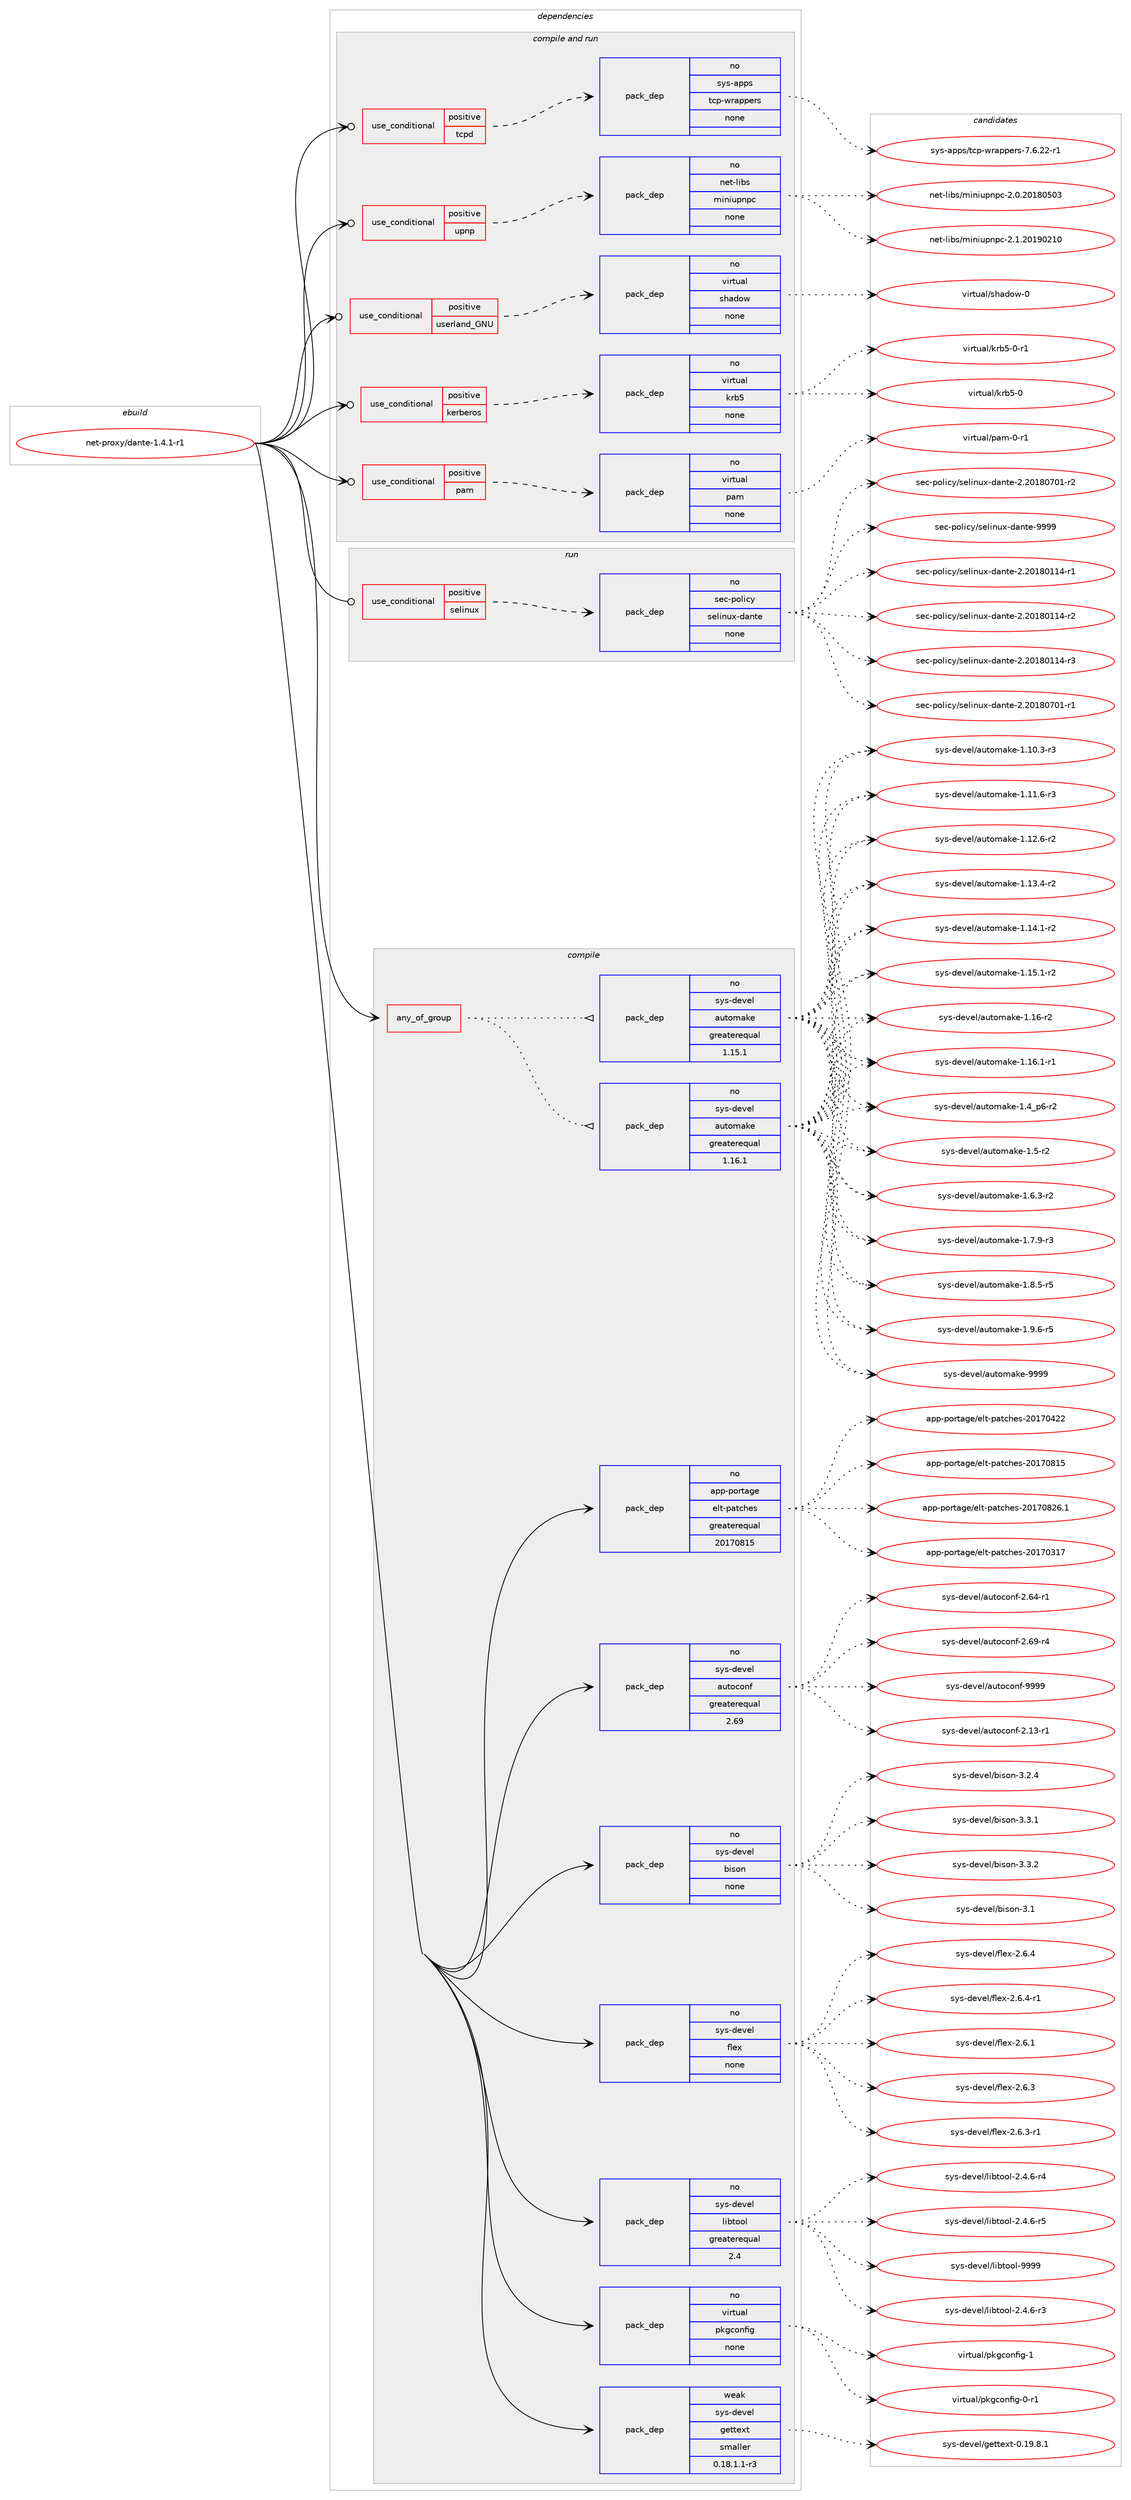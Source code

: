 digraph prolog {

# *************
# Graph options
# *************

newrank=true;
concentrate=true;
compound=true;
graph [rankdir=LR,fontname=Helvetica,fontsize=10,ranksep=1.5];#, ranksep=2.5, nodesep=0.2];
edge  [arrowhead=vee];
node  [fontname=Helvetica,fontsize=10];

# **********
# The ebuild
# **********

subgraph cluster_leftcol {
color=gray;
rank=same;
label=<<i>ebuild</i>>;
id [label="net-proxy/dante-1.4.1-r1", color=red, width=4, href="../net-proxy/dante-1.4.1-r1.svg"];
}

# ****************
# The dependencies
# ****************

subgraph cluster_midcol {
color=gray;
label=<<i>dependencies</i>>;
subgraph cluster_compile {
fillcolor="#eeeeee";
style=filled;
label=<<i>compile</i>>;
subgraph any26591 {
dependency1677401 [label=<<TABLE BORDER="0" CELLBORDER="1" CELLSPACING="0" CELLPADDING="4"><TR><TD CELLPADDING="10">any_of_group</TD></TR></TABLE>>, shape=none, color=red];subgraph pack1199526 {
dependency1677402 [label=<<TABLE BORDER="0" CELLBORDER="1" CELLSPACING="0" CELLPADDING="4" WIDTH="220"><TR><TD ROWSPAN="6" CELLPADDING="30">pack_dep</TD></TR><TR><TD WIDTH="110">no</TD></TR><TR><TD>sys-devel</TD></TR><TR><TD>automake</TD></TR><TR><TD>greaterequal</TD></TR><TR><TD>1.16.1</TD></TR></TABLE>>, shape=none, color=blue];
}
dependency1677401:e -> dependency1677402:w [weight=20,style="dotted",arrowhead="oinv"];
subgraph pack1199527 {
dependency1677403 [label=<<TABLE BORDER="0" CELLBORDER="1" CELLSPACING="0" CELLPADDING="4" WIDTH="220"><TR><TD ROWSPAN="6" CELLPADDING="30">pack_dep</TD></TR><TR><TD WIDTH="110">no</TD></TR><TR><TD>sys-devel</TD></TR><TR><TD>automake</TD></TR><TR><TD>greaterequal</TD></TR><TR><TD>1.15.1</TD></TR></TABLE>>, shape=none, color=blue];
}
dependency1677401:e -> dependency1677403:w [weight=20,style="dotted",arrowhead="oinv"];
}
id:e -> dependency1677401:w [weight=20,style="solid",arrowhead="vee"];
subgraph pack1199528 {
dependency1677404 [label=<<TABLE BORDER="0" CELLBORDER="1" CELLSPACING="0" CELLPADDING="4" WIDTH="220"><TR><TD ROWSPAN="6" CELLPADDING="30">pack_dep</TD></TR><TR><TD WIDTH="110">no</TD></TR><TR><TD>app-portage</TD></TR><TR><TD>elt-patches</TD></TR><TR><TD>greaterequal</TD></TR><TR><TD>20170815</TD></TR></TABLE>>, shape=none, color=blue];
}
id:e -> dependency1677404:w [weight=20,style="solid",arrowhead="vee"];
subgraph pack1199529 {
dependency1677405 [label=<<TABLE BORDER="0" CELLBORDER="1" CELLSPACING="0" CELLPADDING="4" WIDTH="220"><TR><TD ROWSPAN="6" CELLPADDING="30">pack_dep</TD></TR><TR><TD WIDTH="110">no</TD></TR><TR><TD>sys-devel</TD></TR><TR><TD>autoconf</TD></TR><TR><TD>greaterequal</TD></TR><TR><TD>2.69</TD></TR></TABLE>>, shape=none, color=blue];
}
id:e -> dependency1677405:w [weight=20,style="solid",arrowhead="vee"];
subgraph pack1199530 {
dependency1677406 [label=<<TABLE BORDER="0" CELLBORDER="1" CELLSPACING="0" CELLPADDING="4" WIDTH="220"><TR><TD ROWSPAN="6" CELLPADDING="30">pack_dep</TD></TR><TR><TD WIDTH="110">no</TD></TR><TR><TD>sys-devel</TD></TR><TR><TD>bison</TD></TR><TR><TD>none</TD></TR><TR><TD></TD></TR></TABLE>>, shape=none, color=blue];
}
id:e -> dependency1677406:w [weight=20,style="solid",arrowhead="vee"];
subgraph pack1199531 {
dependency1677407 [label=<<TABLE BORDER="0" CELLBORDER="1" CELLSPACING="0" CELLPADDING="4" WIDTH="220"><TR><TD ROWSPAN="6" CELLPADDING="30">pack_dep</TD></TR><TR><TD WIDTH="110">no</TD></TR><TR><TD>sys-devel</TD></TR><TR><TD>flex</TD></TR><TR><TD>none</TD></TR><TR><TD></TD></TR></TABLE>>, shape=none, color=blue];
}
id:e -> dependency1677407:w [weight=20,style="solid",arrowhead="vee"];
subgraph pack1199532 {
dependency1677408 [label=<<TABLE BORDER="0" CELLBORDER="1" CELLSPACING="0" CELLPADDING="4" WIDTH="220"><TR><TD ROWSPAN="6" CELLPADDING="30">pack_dep</TD></TR><TR><TD WIDTH="110">no</TD></TR><TR><TD>sys-devel</TD></TR><TR><TD>libtool</TD></TR><TR><TD>greaterequal</TD></TR><TR><TD>2.4</TD></TR></TABLE>>, shape=none, color=blue];
}
id:e -> dependency1677408:w [weight=20,style="solid",arrowhead="vee"];
subgraph pack1199533 {
dependency1677409 [label=<<TABLE BORDER="0" CELLBORDER="1" CELLSPACING="0" CELLPADDING="4" WIDTH="220"><TR><TD ROWSPAN="6" CELLPADDING="30">pack_dep</TD></TR><TR><TD WIDTH="110">no</TD></TR><TR><TD>virtual</TD></TR><TR><TD>pkgconfig</TD></TR><TR><TD>none</TD></TR><TR><TD></TD></TR></TABLE>>, shape=none, color=blue];
}
id:e -> dependency1677409:w [weight=20,style="solid",arrowhead="vee"];
subgraph pack1199534 {
dependency1677410 [label=<<TABLE BORDER="0" CELLBORDER="1" CELLSPACING="0" CELLPADDING="4" WIDTH="220"><TR><TD ROWSPAN="6" CELLPADDING="30">pack_dep</TD></TR><TR><TD WIDTH="110">weak</TD></TR><TR><TD>sys-devel</TD></TR><TR><TD>gettext</TD></TR><TR><TD>smaller</TD></TR><TR><TD>0.18.1.1-r3</TD></TR></TABLE>>, shape=none, color=blue];
}
id:e -> dependency1677410:w [weight=20,style="solid",arrowhead="vee"];
}
subgraph cluster_compileandrun {
fillcolor="#eeeeee";
style=filled;
label=<<i>compile and run</i>>;
subgraph cond450451 {
dependency1677411 [label=<<TABLE BORDER="0" CELLBORDER="1" CELLSPACING="0" CELLPADDING="4"><TR><TD ROWSPAN="3" CELLPADDING="10">use_conditional</TD></TR><TR><TD>positive</TD></TR><TR><TD>kerberos</TD></TR></TABLE>>, shape=none, color=red];
subgraph pack1199535 {
dependency1677412 [label=<<TABLE BORDER="0" CELLBORDER="1" CELLSPACING="0" CELLPADDING="4" WIDTH="220"><TR><TD ROWSPAN="6" CELLPADDING="30">pack_dep</TD></TR><TR><TD WIDTH="110">no</TD></TR><TR><TD>virtual</TD></TR><TR><TD>krb5</TD></TR><TR><TD>none</TD></TR><TR><TD></TD></TR></TABLE>>, shape=none, color=blue];
}
dependency1677411:e -> dependency1677412:w [weight=20,style="dashed",arrowhead="vee"];
}
id:e -> dependency1677411:w [weight=20,style="solid",arrowhead="odotvee"];
subgraph cond450452 {
dependency1677413 [label=<<TABLE BORDER="0" CELLBORDER="1" CELLSPACING="0" CELLPADDING="4"><TR><TD ROWSPAN="3" CELLPADDING="10">use_conditional</TD></TR><TR><TD>positive</TD></TR><TR><TD>pam</TD></TR></TABLE>>, shape=none, color=red];
subgraph pack1199536 {
dependency1677414 [label=<<TABLE BORDER="0" CELLBORDER="1" CELLSPACING="0" CELLPADDING="4" WIDTH="220"><TR><TD ROWSPAN="6" CELLPADDING="30">pack_dep</TD></TR><TR><TD WIDTH="110">no</TD></TR><TR><TD>virtual</TD></TR><TR><TD>pam</TD></TR><TR><TD>none</TD></TR><TR><TD></TD></TR></TABLE>>, shape=none, color=blue];
}
dependency1677413:e -> dependency1677414:w [weight=20,style="dashed",arrowhead="vee"];
}
id:e -> dependency1677413:w [weight=20,style="solid",arrowhead="odotvee"];
subgraph cond450453 {
dependency1677415 [label=<<TABLE BORDER="0" CELLBORDER="1" CELLSPACING="0" CELLPADDING="4"><TR><TD ROWSPAN="3" CELLPADDING="10">use_conditional</TD></TR><TR><TD>positive</TD></TR><TR><TD>tcpd</TD></TR></TABLE>>, shape=none, color=red];
subgraph pack1199537 {
dependency1677416 [label=<<TABLE BORDER="0" CELLBORDER="1" CELLSPACING="0" CELLPADDING="4" WIDTH="220"><TR><TD ROWSPAN="6" CELLPADDING="30">pack_dep</TD></TR><TR><TD WIDTH="110">no</TD></TR><TR><TD>sys-apps</TD></TR><TR><TD>tcp-wrappers</TD></TR><TR><TD>none</TD></TR><TR><TD></TD></TR></TABLE>>, shape=none, color=blue];
}
dependency1677415:e -> dependency1677416:w [weight=20,style="dashed",arrowhead="vee"];
}
id:e -> dependency1677415:w [weight=20,style="solid",arrowhead="odotvee"];
subgraph cond450454 {
dependency1677417 [label=<<TABLE BORDER="0" CELLBORDER="1" CELLSPACING="0" CELLPADDING="4"><TR><TD ROWSPAN="3" CELLPADDING="10">use_conditional</TD></TR><TR><TD>positive</TD></TR><TR><TD>upnp</TD></TR></TABLE>>, shape=none, color=red];
subgraph pack1199538 {
dependency1677418 [label=<<TABLE BORDER="0" CELLBORDER="1" CELLSPACING="0" CELLPADDING="4" WIDTH="220"><TR><TD ROWSPAN="6" CELLPADDING="30">pack_dep</TD></TR><TR><TD WIDTH="110">no</TD></TR><TR><TD>net-libs</TD></TR><TR><TD>miniupnpc</TD></TR><TR><TD>none</TD></TR><TR><TD></TD></TR></TABLE>>, shape=none, color=blue];
}
dependency1677417:e -> dependency1677418:w [weight=20,style="dashed",arrowhead="vee"];
}
id:e -> dependency1677417:w [weight=20,style="solid",arrowhead="odotvee"];
subgraph cond450455 {
dependency1677419 [label=<<TABLE BORDER="0" CELLBORDER="1" CELLSPACING="0" CELLPADDING="4"><TR><TD ROWSPAN="3" CELLPADDING="10">use_conditional</TD></TR><TR><TD>positive</TD></TR><TR><TD>userland_GNU</TD></TR></TABLE>>, shape=none, color=red];
subgraph pack1199539 {
dependency1677420 [label=<<TABLE BORDER="0" CELLBORDER="1" CELLSPACING="0" CELLPADDING="4" WIDTH="220"><TR><TD ROWSPAN="6" CELLPADDING="30">pack_dep</TD></TR><TR><TD WIDTH="110">no</TD></TR><TR><TD>virtual</TD></TR><TR><TD>shadow</TD></TR><TR><TD>none</TD></TR><TR><TD></TD></TR></TABLE>>, shape=none, color=blue];
}
dependency1677419:e -> dependency1677420:w [weight=20,style="dashed",arrowhead="vee"];
}
id:e -> dependency1677419:w [weight=20,style="solid",arrowhead="odotvee"];
}
subgraph cluster_run {
fillcolor="#eeeeee";
style=filled;
label=<<i>run</i>>;
subgraph cond450456 {
dependency1677421 [label=<<TABLE BORDER="0" CELLBORDER="1" CELLSPACING="0" CELLPADDING="4"><TR><TD ROWSPAN="3" CELLPADDING="10">use_conditional</TD></TR><TR><TD>positive</TD></TR><TR><TD>selinux</TD></TR></TABLE>>, shape=none, color=red];
subgraph pack1199540 {
dependency1677422 [label=<<TABLE BORDER="0" CELLBORDER="1" CELLSPACING="0" CELLPADDING="4" WIDTH="220"><TR><TD ROWSPAN="6" CELLPADDING="30">pack_dep</TD></TR><TR><TD WIDTH="110">no</TD></TR><TR><TD>sec-policy</TD></TR><TR><TD>selinux-dante</TD></TR><TR><TD>none</TD></TR><TR><TD></TD></TR></TABLE>>, shape=none, color=blue];
}
dependency1677421:e -> dependency1677422:w [weight=20,style="dashed",arrowhead="vee"];
}
id:e -> dependency1677421:w [weight=20,style="solid",arrowhead="odot"];
}
}

# **************
# The candidates
# **************

subgraph cluster_choices {
rank=same;
color=gray;
label=<<i>candidates</i>>;

subgraph choice1199526 {
color=black;
nodesep=1;
choice11512111545100101118101108479711711611110997107101454946494846514511451 [label="sys-devel/automake-1.10.3-r3", color=red, width=4,href="../sys-devel/automake-1.10.3-r3.svg"];
choice11512111545100101118101108479711711611110997107101454946494946544511451 [label="sys-devel/automake-1.11.6-r3", color=red, width=4,href="../sys-devel/automake-1.11.6-r3.svg"];
choice11512111545100101118101108479711711611110997107101454946495046544511450 [label="sys-devel/automake-1.12.6-r2", color=red, width=4,href="../sys-devel/automake-1.12.6-r2.svg"];
choice11512111545100101118101108479711711611110997107101454946495146524511450 [label="sys-devel/automake-1.13.4-r2", color=red, width=4,href="../sys-devel/automake-1.13.4-r2.svg"];
choice11512111545100101118101108479711711611110997107101454946495246494511450 [label="sys-devel/automake-1.14.1-r2", color=red, width=4,href="../sys-devel/automake-1.14.1-r2.svg"];
choice11512111545100101118101108479711711611110997107101454946495346494511450 [label="sys-devel/automake-1.15.1-r2", color=red, width=4,href="../sys-devel/automake-1.15.1-r2.svg"];
choice1151211154510010111810110847971171161111099710710145494649544511450 [label="sys-devel/automake-1.16-r2", color=red, width=4,href="../sys-devel/automake-1.16-r2.svg"];
choice11512111545100101118101108479711711611110997107101454946495446494511449 [label="sys-devel/automake-1.16.1-r1", color=red, width=4,href="../sys-devel/automake-1.16.1-r1.svg"];
choice115121115451001011181011084797117116111109971071014549465295112544511450 [label="sys-devel/automake-1.4_p6-r2", color=red, width=4,href="../sys-devel/automake-1.4_p6-r2.svg"];
choice11512111545100101118101108479711711611110997107101454946534511450 [label="sys-devel/automake-1.5-r2", color=red, width=4,href="../sys-devel/automake-1.5-r2.svg"];
choice115121115451001011181011084797117116111109971071014549465446514511450 [label="sys-devel/automake-1.6.3-r2", color=red, width=4,href="../sys-devel/automake-1.6.3-r2.svg"];
choice115121115451001011181011084797117116111109971071014549465546574511451 [label="sys-devel/automake-1.7.9-r3", color=red, width=4,href="../sys-devel/automake-1.7.9-r3.svg"];
choice115121115451001011181011084797117116111109971071014549465646534511453 [label="sys-devel/automake-1.8.5-r5", color=red, width=4,href="../sys-devel/automake-1.8.5-r5.svg"];
choice115121115451001011181011084797117116111109971071014549465746544511453 [label="sys-devel/automake-1.9.6-r5", color=red, width=4,href="../sys-devel/automake-1.9.6-r5.svg"];
choice115121115451001011181011084797117116111109971071014557575757 [label="sys-devel/automake-9999", color=red, width=4,href="../sys-devel/automake-9999.svg"];
dependency1677402:e -> choice11512111545100101118101108479711711611110997107101454946494846514511451:w [style=dotted,weight="100"];
dependency1677402:e -> choice11512111545100101118101108479711711611110997107101454946494946544511451:w [style=dotted,weight="100"];
dependency1677402:e -> choice11512111545100101118101108479711711611110997107101454946495046544511450:w [style=dotted,weight="100"];
dependency1677402:e -> choice11512111545100101118101108479711711611110997107101454946495146524511450:w [style=dotted,weight="100"];
dependency1677402:e -> choice11512111545100101118101108479711711611110997107101454946495246494511450:w [style=dotted,weight="100"];
dependency1677402:e -> choice11512111545100101118101108479711711611110997107101454946495346494511450:w [style=dotted,weight="100"];
dependency1677402:e -> choice1151211154510010111810110847971171161111099710710145494649544511450:w [style=dotted,weight="100"];
dependency1677402:e -> choice11512111545100101118101108479711711611110997107101454946495446494511449:w [style=dotted,weight="100"];
dependency1677402:e -> choice115121115451001011181011084797117116111109971071014549465295112544511450:w [style=dotted,weight="100"];
dependency1677402:e -> choice11512111545100101118101108479711711611110997107101454946534511450:w [style=dotted,weight="100"];
dependency1677402:e -> choice115121115451001011181011084797117116111109971071014549465446514511450:w [style=dotted,weight="100"];
dependency1677402:e -> choice115121115451001011181011084797117116111109971071014549465546574511451:w [style=dotted,weight="100"];
dependency1677402:e -> choice115121115451001011181011084797117116111109971071014549465646534511453:w [style=dotted,weight="100"];
dependency1677402:e -> choice115121115451001011181011084797117116111109971071014549465746544511453:w [style=dotted,weight="100"];
dependency1677402:e -> choice115121115451001011181011084797117116111109971071014557575757:w [style=dotted,weight="100"];
}
subgraph choice1199527 {
color=black;
nodesep=1;
choice11512111545100101118101108479711711611110997107101454946494846514511451 [label="sys-devel/automake-1.10.3-r3", color=red, width=4,href="../sys-devel/automake-1.10.3-r3.svg"];
choice11512111545100101118101108479711711611110997107101454946494946544511451 [label="sys-devel/automake-1.11.6-r3", color=red, width=4,href="../sys-devel/automake-1.11.6-r3.svg"];
choice11512111545100101118101108479711711611110997107101454946495046544511450 [label="sys-devel/automake-1.12.6-r2", color=red, width=4,href="../sys-devel/automake-1.12.6-r2.svg"];
choice11512111545100101118101108479711711611110997107101454946495146524511450 [label="sys-devel/automake-1.13.4-r2", color=red, width=4,href="../sys-devel/automake-1.13.4-r2.svg"];
choice11512111545100101118101108479711711611110997107101454946495246494511450 [label="sys-devel/automake-1.14.1-r2", color=red, width=4,href="../sys-devel/automake-1.14.1-r2.svg"];
choice11512111545100101118101108479711711611110997107101454946495346494511450 [label="sys-devel/automake-1.15.1-r2", color=red, width=4,href="../sys-devel/automake-1.15.1-r2.svg"];
choice1151211154510010111810110847971171161111099710710145494649544511450 [label="sys-devel/automake-1.16-r2", color=red, width=4,href="../sys-devel/automake-1.16-r2.svg"];
choice11512111545100101118101108479711711611110997107101454946495446494511449 [label="sys-devel/automake-1.16.1-r1", color=red, width=4,href="../sys-devel/automake-1.16.1-r1.svg"];
choice115121115451001011181011084797117116111109971071014549465295112544511450 [label="sys-devel/automake-1.4_p6-r2", color=red, width=4,href="../sys-devel/automake-1.4_p6-r2.svg"];
choice11512111545100101118101108479711711611110997107101454946534511450 [label="sys-devel/automake-1.5-r2", color=red, width=4,href="../sys-devel/automake-1.5-r2.svg"];
choice115121115451001011181011084797117116111109971071014549465446514511450 [label="sys-devel/automake-1.6.3-r2", color=red, width=4,href="../sys-devel/automake-1.6.3-r2.svg"];
choice115121115451001011181011084797117116111109971071014549465546574511451 [label="sys-devel/automake-1.7.9-r3", color=red, width=4,href="../sys-devel/automake-1.7.9-r3.svg"];
choice115121115451001011181011084797117116111109971071014549465646534511453 [label="sys-devel/automake-1.8.5-r5", color=red, width=4,href="../sys-devel/automake-1.8.5-r5.svg"];
choice115121115451001011181011084797117116111109971071014549465746544511453 [label="sys-devel/automake-1.9.6-r5", color=red, width=4,href="../sys-devel/automake-1.9.6-r5.svg"];
choice115121115451001011181011084797117116111109971071014557575757 [label="sys-devel/automake-9999", color=red, width=4,href="../sys-devel/automake-9999.svg"];
dependency1677403:e -> choice11512111545100101118101108479711711611110997107101454946494846514511451:w [style=dotted,weight="100"];
dependency1677403:e -> choice11512111545100101118101108479711711611110997107101454946494946544511451:w [style=dotted,weight="100"];
dependency1677403:e -> choice11512111545100101118101108479711711611110997107101454946495046544511450:w [style=dotted,weight="100"];
dependency1677403:e -> choice11512111545100101118101108479711711611110997107101454946495146524511450:w [style=dotted,weight="100"];
dependency1677403:e -> choice11512111545100101118101108479711711611110997107101454946495246494511450:w [style=dotted,weight="100"];
dependency1677403:e -> choice11512111545100101118101108479711711611110997107101454946495346494511450:w [style=dotted,weight="100"];
dependency1677403:e -> choice1151211154510010111810110847971171161111099710710145494649544511450:w [style=dotted,weight="100"];
dependency1677403:e -> choice11512111545100101118101108479711711611110997107101454946495446494511449:w [style=dotted,weight="100"];
dependency1677403:e -> choice115121115451001011181011084797117116111109971071014549465295112544511450:w [style=dotted,weight="100"];
dependency1677403:e -> choice11512111545100101118101108479711711611110997107101454946534511450:w [style=dotted,weight="100"];
dependency1677403:e -> choice115121115451001011181011084797117116111109971071014549465446514511450:w [style=dotted,weight="100"];
dependency1677403:e -> choice115121115451001011181011084797117116111109971071014549465546574511451:w [style=dotted,weight="100"];
dependency1677403:e -> choice115121115451001011181011084797117116111109971071014549465646534511453:w [style=dotted,weight="100"];
dependency1677403:e -> choice115121115451001011181011084797117116111109971071014549465746544511453:w [style=dotted,weight="100"];
dependency1677403:e -> choice115121115451001011181011084797117116111109971071014557575757:w [style=dotted,weight="100"];
}
subgraph choice1199528 {
color=black;
nodesep=1;
choice97112112451121111141169710310147101108116451129711699104101115455048495548514955 [label="app-portage/elt-patches-20170317", color=red, width=4,href="../app-portage/elt-patches-20170317.svg"];
choice97112112451121111141169710310147101108116451129711699104101115455048495548525050 [label="app-portage/elt-patches-20170422", color=red, width=4,href="../app-portage/elt-patches-20170422.svg"];
choice97112112451121111141169710310147101108116451129711699104101115455048495548564953 [label="app-portage/elt-patches-20170815", color=red, width=4,href="../app-portage/elt-patches-20170815.svg"];
choice971121124511211111411697103101471011081164511297116991041011154550484955485650544649 [label="app-portage/elt-patches-20170826.1", color=red, width=4,href="../app-portage/elt-patches-20170826.1.svg"];
dependency1677404:e -> choice97112112451121111141169710310147101108116451129711699104101115455048495548514955:w [style=dotted,weight="100"];
dependency1677404:e -> choice97112112451121111141169710310147101108116451129711699104101115455048495548525050:w [style=dotted,weight="100"];
dependency1677404:e -> choice97112112451121111141169710310147101108116451129711699104101115455048495548564953:w [style=dotted,weight="100"];
dependency1677404:e -> choice971121124511211111411697103101471011081164511297116991041011154550484955485650544649:w [style=dotted,weight="100"];
}
subgraph choice1199529 {
color=black;
nodesep=1;
choice1151211154510010111810110847971171161119911111010245504649514511449 [label="sys-devel/autoconf-2.13-r1", color=red, width=4,href="../sys-devel/autoconf-2.13-r1.svg"];
choice1151211154510010111810110847971171161119911111010245504654524511449 [label="sys-devel/autoconf-2.64-r1", color=red, width=4,href="../sys-devel/autoconf-2.64-r1.svg"];
choice1151211154510010111810110847971171161119911111010245504654574511452 [label="sys-devel/autoconf-2.69-r4", color=red, width=4,href="../sys-devel/autoconf-2.69-r4.svg"];
choice115121115451001011181011084797117116111991111101024557575757 [label="sys-devel/autoconf-9999", color=red, width=4,href="../sys-devel/autoconf-9999.svg"];
dependency1677405:e -> choice1151211154510010111810110847971171161119911111010245504649514511449:w [style=dotted,weight="100"];
dependency1677405:e -> choice1151211154510010111810110847971171161119911111010245504654524511449:w [style=dotted,weight="100"];
dependency1677405:e -> choice1151211154510010111810110847971171161119911111010245504654574511452:w [style=dotted,weight="100"];
dependency1677405:e -> choice115121115451001011181011084797117116111991111101024557575757:w [style=dotted,weight="100"];
}
subgraph choice1199530 {
color=black;
nodesep=1;
choice11512111545100101118101108479810511511111045514649 [label="sys-devel/bison-3.1", color=red, width=4,href="../sys-devel/bison-3.1.svg"];
choice115121115451001011181011084798105115111110455146504652 [label="sys-devel/bison-3.2.4", color=red, width=4,href="../sys-devel/bison-3.2.4.svg"];
choice115121115451001011181011084798105115111110455146514649 [label="sys-devel/bison-3.3.1", color=red, width=4,href="../sys-devel/bison-3.3.1.svg"];
choice115121115451001011181011084798105115111110455146514650 [label="sys-devel/bison-3.3.2", color=red, width=4,href="../sys-devel/bison-3.3.2.svg"];
dependency1677406:e -> choice11512111545100101118101108479810511511111045514649:w [style=dotted,weight="100"];
dependency1677406:e -> choice115121115451001011181011084798105115111110455146504652:w [style=dotted,weight="100"];
dependency1677406:e -> choice115121115451001011181011084798105115111110455146514649:w [style=dotted,weight="100"];
dependency1677406:e -> choice115121115451001011181011084798105115111110455146514650:w [style=dotted,weight="100"];
}
subgraph choice1199531 {
color=black;
nodesep=1;
choice1151211154510010111810110847102108101120455046544649 [label="sys-devel/flex-2.6.1", color=red, width=4,href="../sys-devel/flex-2.6.1.svg"];
choice1151211154510010111810110847102108101120455046544651 [label="sys-devel/flex-2.6.3", color=red, width=4,href="../sys-devel/flex-2.6.3.svg"];
choice11512111545100101118101108471021081011204550465446514511449 [label="sys-devel/flex-2.6.3-r1", color=red, width=4,href="../sys-devel/flex-2.6.3-r1.svg"];
choice1151211154510010111810110847102108101120455046544652 [label="sys-devel/flex-2.6.4", color=red, width=4,href="../sys-devel/flex-2.6.4.svg"];
choice11512111545100101118101108471021081011204550465446524511449 [label="sys-devel/flex-2.6.4-r1", color=red, width=4,href="../sys-devel/flex-2.6.4-r1.svg"];
dependency1677407:e -> choice1151211154510010111810110847102108101120455046544649:w [style=dotted,weight="100"];
dependency1677407:e -> choice1151211154510010111810110847102108101120455046544651:w [style=dotted,weight="100"];
dependency1677407:e -> choice11512111545100101118101108471021081011204550465446514511449:w [style=dotted,weight="100"];
dependency1677407:e -> choice1151211154510010111810110847102108101120455046544652:w [style=dotted,weight="100"];
dependency1677407:e -> choice11512111545100101118101108471021081011204550465446524511449:w [style=dotted,weight="100"];
}
subgraph choice1199532 {
color=black;
nodesep=1;
choice1151211154510010111810110847108105981161111111084550465246544511451 [label="sys-devel/libtool-2.4.6-r3", color=red, width=4,href="../sys-devel/libtool-2.4.6-r3.svg"];
choice1151211154510010111810110847108105981161111111084550465246544511452 [label="sys-devel/libtool-2.4.6-r4", color=red, width=4,href="../sys-devel/libtool-2.4.6-r4.svg"];
choice1151211154510010111810110847108105981161111111084550465246544511453 [label="sys-devel/libtool-2.4.6-r5", color=red, width=4,href="../sys-devel/libtool-2.4.6-r5.svg"];
choice1151211154510010111810110847108105981161111111084557575757 [label="sys-devel/libtool-9999", color=red, width=4,href="../sys-devel/libtool-9999.svg"];
dependency1677408:e -> choice1151211154510010111810110847108105981161111111084550465246544511451:w [style=dotted,weight="100"];
dependency1677408:e -> choice1151211154510010111810110847108105981161111111084550465246544511452:w [style=dotted,weight="100"];
dependency1677408:e -> choice1151211154510010111810110847108105981161111111084550465246544511453:w [style=dotted,weight="100"];
dependency1677408:e -> choice1151211154510010111810110847108105981161111111084557575757:w [style=dotted,weight="100"];
}
subgraph choice1199533 {
color=black;
nodesep=1;
choice11810511411611797108471121071039911111010210510345484511449 [label="virtual/pkgconfig-0-r1", color=red, width=4,href="../virtual/pkgconfig-0-r1.svg"];
choice1181051141161179710847112107103991111101021051034549 [label="virtual/pkgconfig-1", color=red, width=4,href="../virtual/pkgconfig-1.svg"];
dependency1677409:e -> choice11810511411611797108471121071039911111010210510345484511449:w [style=dotted,weight="100"];
dependency1677409:e -> choice1181051141161179710847112107103991111101021051034549:w [style=dotted,weight="100"];
}
subgraph choice1199534 {
color=black;
nodesep=1;
choice1151211154510010111810110847103101116116101120116454846495746564649 [label="sys-devel/gettext-0.19.8.1", color=red, width=4,href="../sys-devel/gettext-0.19.8.1.svg"];
dependency1677410:e -> choice1151211154510010111810110847103101116116101120116454846495746564649:w [style=dotted,weight="100"];
}
subgraph choice1199535 {
color=black;
nodesep=1;
choice118105114116117971084710711498534548 [label="virtual/krb5-0", color=red, width=4,href="../virtual/krb5-0.svg"];
choice1181051141161179710847107114985345484511449 [label="virtual/krb5-0-r1", color=red, width=4,href="../virtual/krb5-0-r1.svg"];
dependency1677412:e -> choice118105114116117971084710711498534548:w [style=dotted,weight="100"];
dependency1677412:e -> choice1181051141161179710847107114985345484511449:w [style=dotted,weight="100"];
}
subgraph choice1199536 {
color=black;
nodesep=1;
choice11810511411611797108471129710945484511449 [label="virtual/pam-0-r1", color=red, width=4,href="../virtual/pam-0-r1.svg"];
dependency1677414:e -> choice11810511411611797108471129710945484511449:w [style=dotted,weight="100"];
}
subgraph choice1199537 {
color=black;
nodesep=1;
choice115121115459711211211547116991124511911497112112101114115455546544650504511449 [label="sys-apps/tcp-wrappers-7.6.22-r1", color=red, width=4,href="../sys-apps/tcp-wrappers-7.6.22-r1.svg"];
dependency1677416:e -> choice115121115459711211211547116991124511911497112112101114115455546544650504511449:w [style=dotted,weight="100"];
}
subgraph choice1199538 {
color=black;
nodesep=1;
choice1101011164510810598115471091051101051171121101129945504648465048495648534851 [label="net-libs/miniupnpc-2.0.20180503", color=red, width=4,href="../net-libs/miniupnpc-2.0.20180503.svg"];
choice1101011164510810598115471091051101051171121101129945504649465048495748504948 [label="net-libs/miniupnpc-2.1.20190210", color=red, width=4,href="../net-libs/miniupnpc-2.1.20190210.svg"];
dependency1677418:e -> choice1101011164510810598115471091051101051171121101129945504648465048495648534851:w [style=dotted,weight="100"];
dependency1677418:e -> choice1101011164510810598115471091051101051171121101129945504649465048495748504948:w [style=dotted,weight="100"];
}
subgraph choice1199539 {
color=black;
nodesep=1;
choice1181051141161179710847115104971001111194548 [label="virtual/shadow-0", color=red, width=4,href="../virtual/shadow-0.svg"];
dependency1677420:e -> choice1181051141161179710847115104971001111194548:w [style=dotted,weight="100"];
}
subgraph choice1199540 {
color=black;
nodesep=1;
choice11510199451121111081059912147115101108105110117120451009711011610145504650484956484949524511449 [label="sec-policy/selinux-dante-2.20180114-r1", color=red, width=4,href="../sec-policy/selinux-dante-2.20180114-r1.svg"];
choice11510199451121111081059912147115101108105110117120451009711011610145504650484956484949524511450 [label="sec-policy/selinux-dante-2.20180114-r2", color=red, width=4,href="../sec-policy/selinux-dante-2.20180114-r2.svg"];
choice11510199451121111081059912147115101108105110117120451009711011610145504650484956484949524511451 [label="sec-policy/selinux-dante-2.20180114-r3", color=red, width=4,href="../sec-policy/selinux-dante-2.20180114-r3.svg"];
choice11510199451121111081059912147115101108105110117120451009711011610145504650484956485548494511449 [label="sec-policy/selinux-dante-2.20180701-r1", color=red, width=4,href="../sec-policy/selinux-dante-2.20180701-r1.svg"];
choice11510199451121111081059912147115101108105110117120451009711011610145504650484956485548494511450 [label="sec-policy/selinux-dante-2.20180701-r2", color=red, width=4,href="../sec-policy/selinux-dante-2.20180701-r2.svg"];
choice1151019945112111108105991214711510110810511011712045100971101161014557575757 [label="sec-policy/selinux-dante-9999", color=red, width=4,href="../sec-policy/selinux-dante-9999.svg"];
dependency1677422:e -> choice11510199451121111081059912147115101108105110117120451009711011610145504650484956484949524511449:w [style=dotted,weight="100"];
dependency1677422:e -> choice11510199451121111081059912147115101108105110117120451009711011610145504650484956484949524511450:w [style=dotted,weight="100"];
dependency1677422:e -> choice11510199451121111081059912147115101108105110117120451009711011610145504650484956484949524511451:w [style=dotted,weight="100"];
dependency1677422:e -> choice11510199451121111081059912147115101108105110117120451009711011610145504650484956485548494511449:w [style=dotted,weight="100"];
dependency1677422:e -> choice11510199451121111081059912147115101108105110117120451009711011610145504650484956485548494511450:w [style=dotted,weight="100"];
dependency1677422:e -> choice1151019945112111108105991214711510110810511011712045100971101161014557575757:w [style=dotted,weight="100"];
}
}

}
